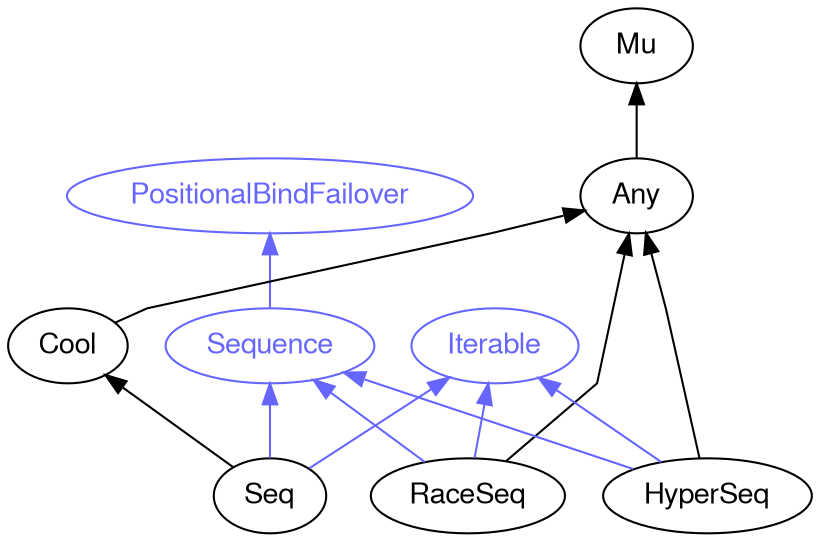 digraph "perl6-type-graph" {
    rankdir=BT;
    splines=polyline;
    overlap=false; 
    // Types
    "PositionalBindFailover" [color="#6666FF", fontcolor="#6666FF", href="/type/PositionalBindFailover", fontname="FreeSans"];
    "Sequence" [color="#6666FF", fontcolor="#6666FF", href="/type/Sequence", fontname="FreeSans"];
    "Mu" [color="#000000", fontcolor="#000000", href="/type/Mu", fontname="FreeSans"];
    "Any" [color="#000000", fontcolor="#000000", href="/type/Any", fontname="FreeSans"];
    "Iterable" [color="#6666FF", fontcolor="#6666FF", href="/type/Iterable", fontname="FreeSans"];
    "RaceSeq" [color="#000000", fontcolor="#000000", href="/type/RaceSeq", fontname="FreeSans"];
    "HyperSeq" [color="#000000", fontcolor="#000000", href="/type/HyperSeq", fontname="FreeSans"];
    "Cool" [color="#000000", fontcolor="#000000", href="/type/Cool", fontname="FreeSans"];
    "Seq" [color="#000000", fontcolor="#000000", href="/type/Seq", fontname="FreeSans"];

    // Superclasses
    "Any" -> "Mu" [color="#000000"];
    "RaceSeq" -> "Any" [color="#000000"];
    "HyperSeq" -> "Any" [color="#000000"];
    "Cool" -> "Any" [color="#000000"];
    "Seq" -> "Cool" [color="#000000"];

    // Roles
    "Sequence" -> "PositionalBindFailover" [color="#6666FF"];
    "RaceSeq" -> "Iterable" [color="#6666FF"];
    "RaceSeq" -> "Sequence" [color="#6666FF"];
    "HyperSeq" -> "Iterable" [color="#6666FF"];
    "HyperSeq" -> "Sequence" [color="#6666FF"];
    "Seq" -> "Iterable" [color="#6666FF"];
    "Seq" -> "Sequence" [color="#6666FF"];
}
